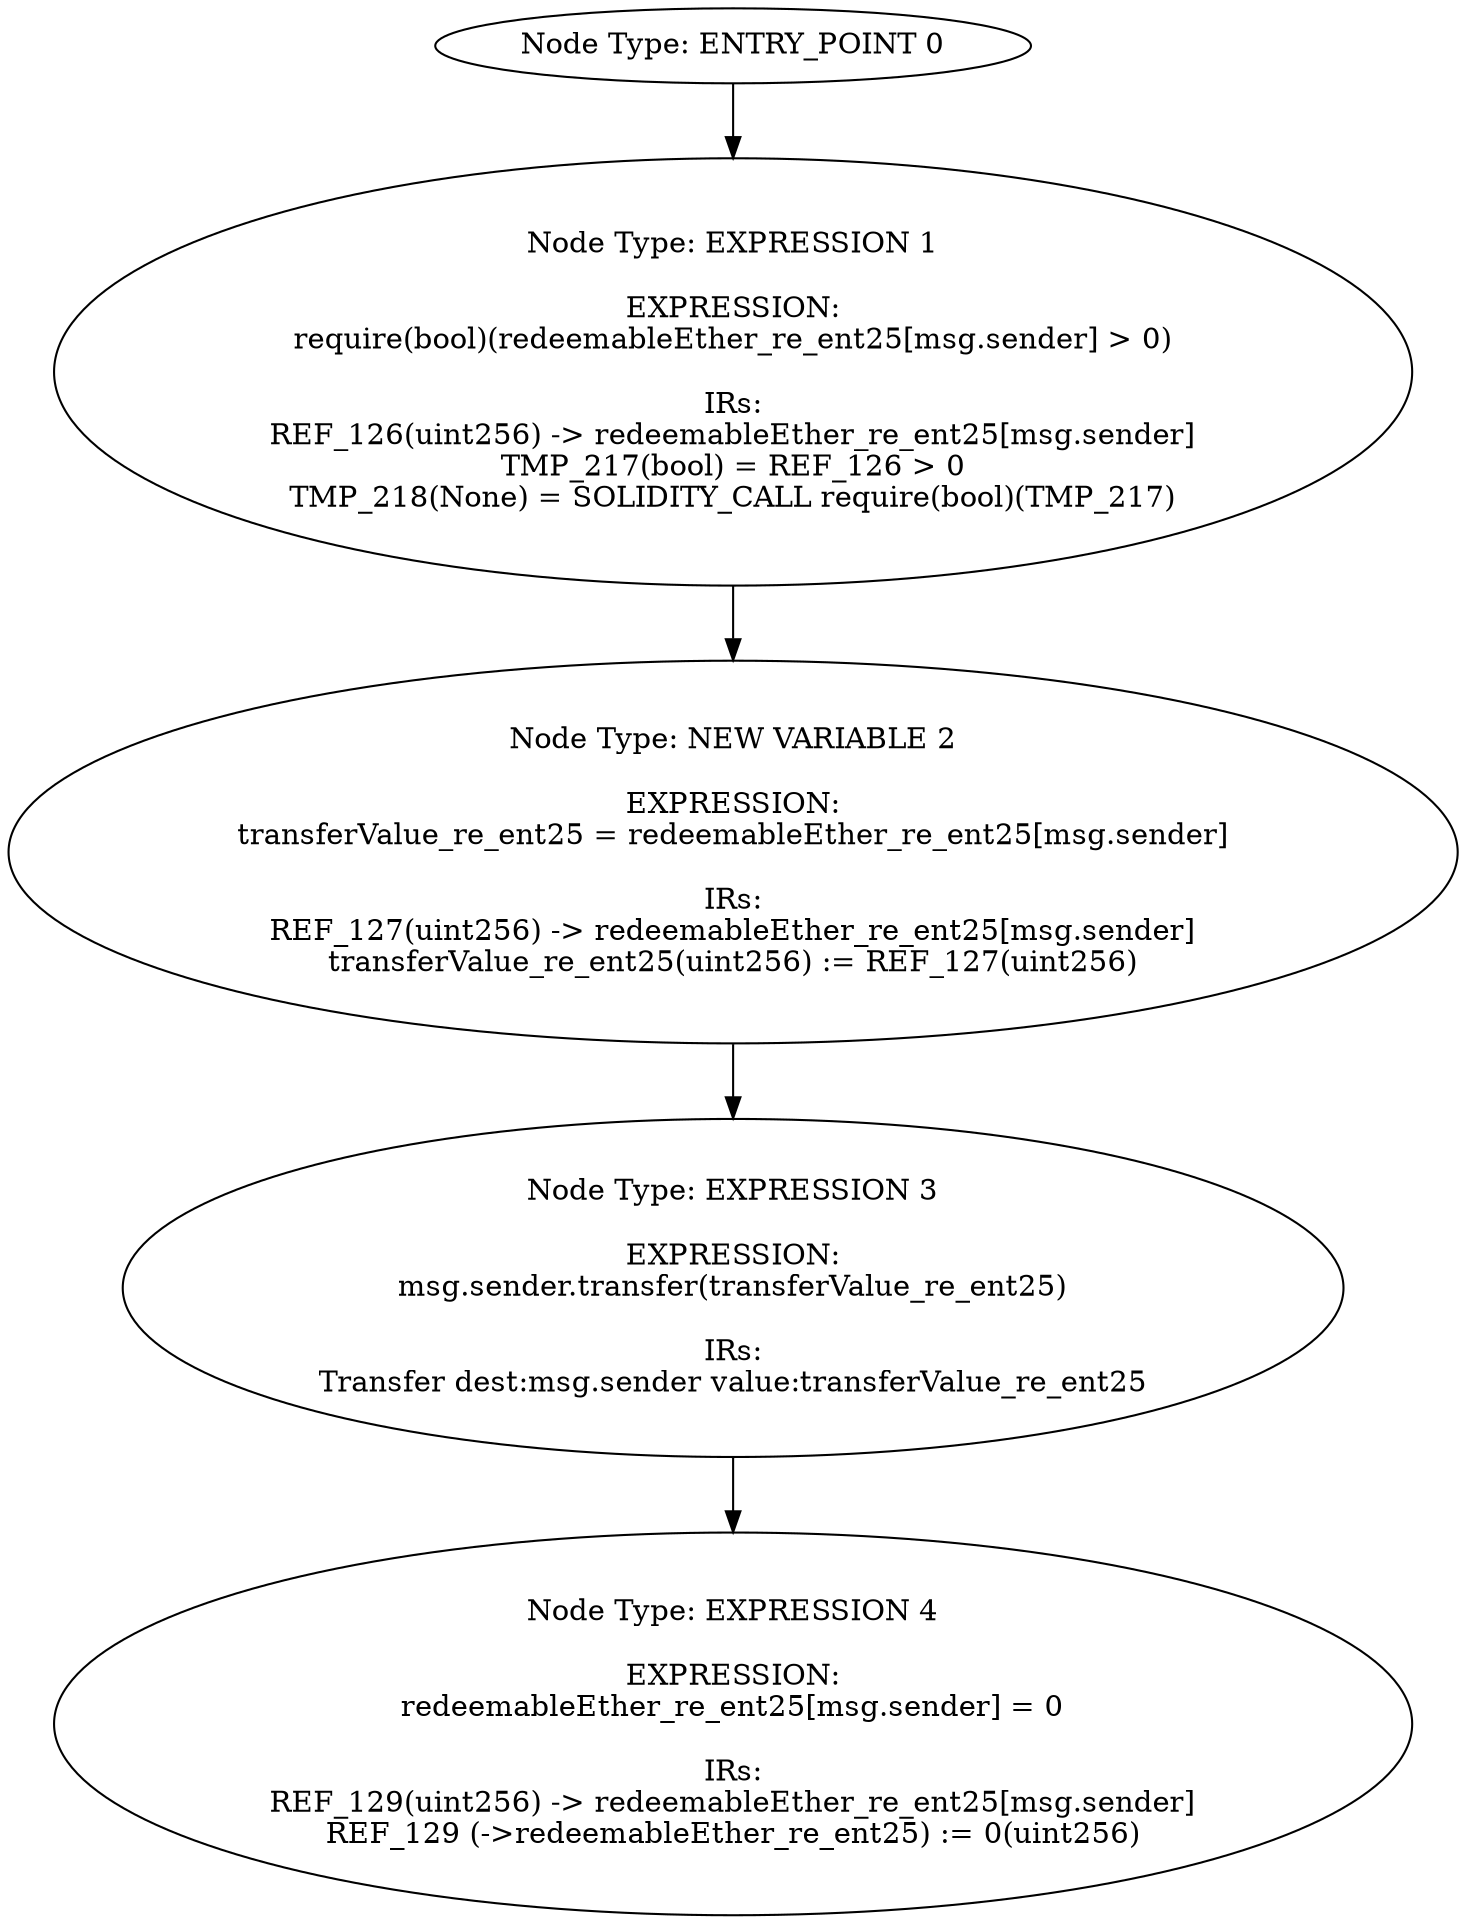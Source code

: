 digraph{
0[label="Node Type: ENTRY_POINT 0
"];
0->1;
1[label="Node Type: EXPRESSION 1

EXPRESSION:
require(bool)(redeemableEther_re_ent25[msg.sender] > 0)

IRs:
REF_126(uint256) -> redeemableEther_re_ent25[msg.sender]
TMP_217(bool) = REF_126 > 0
TMP_218(None) = SOLIDITY_CALL require(bool)(TMP_217)"];
1->2;
2[label="Node Type: NEW VARIABLE 2

EXPRESSION:
transferValue_re_ent25 = redeemableEther_re_ent25[msg.sender]

IRs:
REF_127(uint256) -> redeemableEther_re_ent25[msg.sender]
transferValue_re_ent25(uint256) := REF_127(uint256)"];
2->3;
3[label="Node Type: EXPRESSION 3

EXPRESSION:
msg.sender.transfer(transferValue_re_ent25)

IRs:
Transfer dest:msg.sender value:transferValue_re_ent25"];
3->4;
4[label="Node Type: EXPRESSION 4

EXPRESSION:
redeemableEther_re_ent25[msg.sender] = 0

IRs:
REF_129(uint256) -> redeemableEther_re_ent25[msg.sender]
REF_129 (->redeemableEther_re_ent25) := 0(uint256)"];
}
